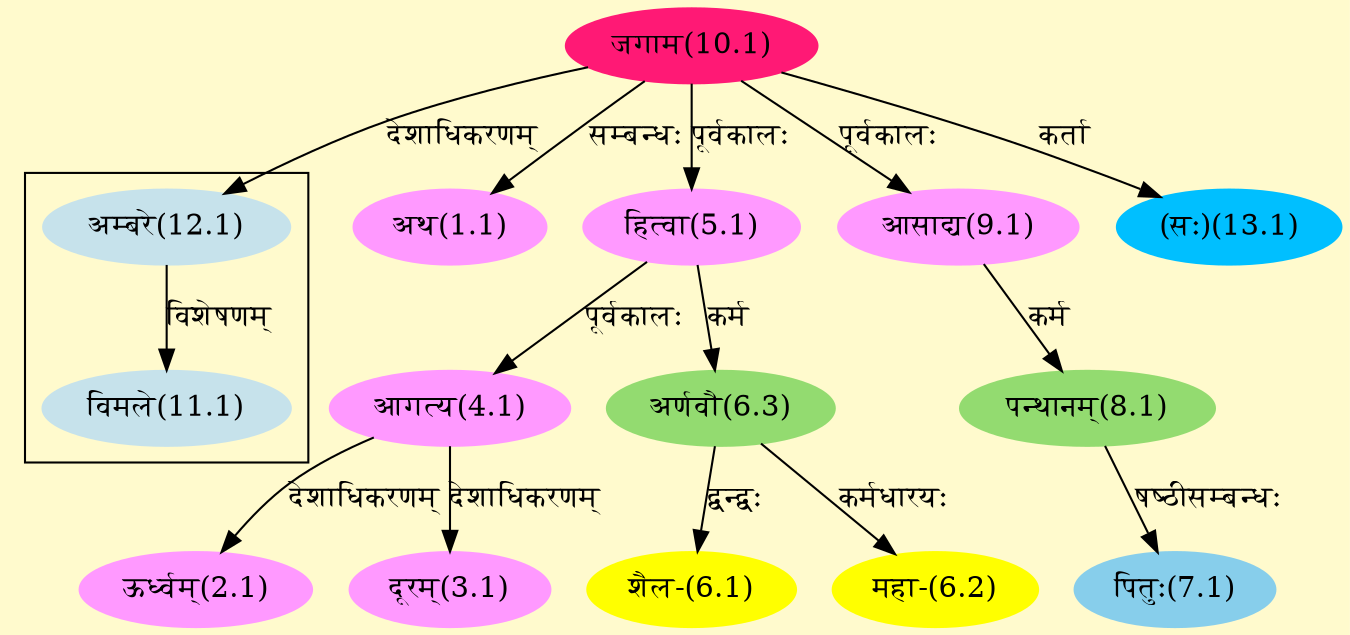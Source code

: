 digraph G{
rankdir=BT;
 compound=true;
 bgcolor="lemonchiffon1";

subgraph cluster_1{
Node11_1 [style=filled, color="#C6E2EB" label = "विमले(11.1)"]
Node12_1 [style=filled, color="#C6E2EB" label = "अम्बरे(12.1)"]

}
Node1_1 [style=filled, color="#FF99FF" label = "अथ(1.1)"]
Node10_1 [style=filled, color="#FF1975" label = "जगाम(10.1)"]
Node2_1 [style=filled, color="#FF99FF" label = "ऊर्ध्वम्(2.1)"]
Node4_1 [style=filled, color="#FF99FF" label = "आगत्य(4.1)"]
Node3_1 [style=filled, color="#FF99FF" label = "दूरम्(3.1)"]
Node5_1 [style=filled, color="#FF99FF" label = "हित्वा(5.1)"]
Node6_1 [style=filled, color="#FFFF00" label = "शैल-(6.1)"]
Node6_3 [style=filled, color="#93DB70" label = "अर्णवौ(6.3)"]
Node6_2 [style=filled, color="#FFFF00" label = "महा-(6.2)"]
Node7_1 [style=filled, color="#87CEEB" label = "पितुः(7.1)"]
Node8_1 [style=filled, color="#93DB70" label = "पन्थानम्(8.1)"]
Node9_1 [style=filled, color="#FF99FF" label = "आसाद्य(9.1)"]
Node [style=filled, color="" label = "()"]
Node12_1 [style=filled, color="#C6E2EB" label = "अम्बरे(12.1)"]
Node13_1 [style=filled, color="#00BFFF" label = "(सः)(13.1)"]
/* Start of Relations section */

Node1_1 -> Node10_1 [  label="सम्बन्धः"  dir="back" ]
Node2_1 -> Node4_1 [  label="देशाधिकरणम्"  dir="back" ]
Node3_1 -> Node4_1 [  label="देशाधिकरणम्"  dir="back" ]
Node4_1 -> Node5_1 [  label="पूर्वकालः"  dir="back" ]
Node5_1 -> Node10_1 [  label="पूर्वकालः"  dir="back" ]
Node6_1 -> Node6_3 [  label="द्वन्द्वः"  dir="back" ]
Node6_2 -> Node6_3 [  label="कर्मधारयः"  dir="back" ]
Node6_3 -> Node5_1 [  label="कर्म"  dir="back" ]
Node7_1 -> Node8_1 [  label="षष्ठीसम्बन्धः"  dir="back" ]
Node8_1 -> Node9_1 [  label="कर्म"  dir="back" ]
Node9_1 -> Node10_1 [  label="पूर्वकालः"  dir="back" ]
Node11_1 -> Node12_1 [  label="विशेषणम्"  dir="back" ]
Node12_1 -> Node10_1 [  label="देशाधिकरणम्"  dir="back" ]
Node13_1 -> Node10_1 [  label="कर्ता"  dir="back" ]
}
